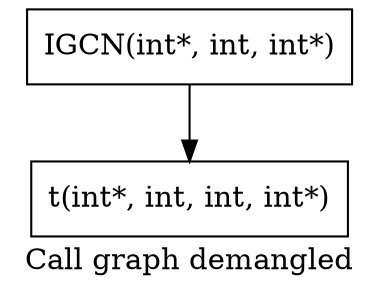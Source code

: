 digraph "Call graph demangled" {
	label="Call graph demangled";

	Node0x4c91cd0 [shape=record,label="{IGCN(int*, int, int*)}" fid="1" demanglename="IGCN" manglename="_Z4IGCNPiiS_" filename="../../../igcn.cpp" linenumber="8"];
	Node0x4c91cd0 -> Node0x4c91e20;
	Node0x4c91e20 [shape=record,label="{t(int*, int, int, int*)}" fid="2" demanglename="t" manglename="_Z1tPiiiS_" filename="../../../igcn.cpp" linenumber="3"];
}
